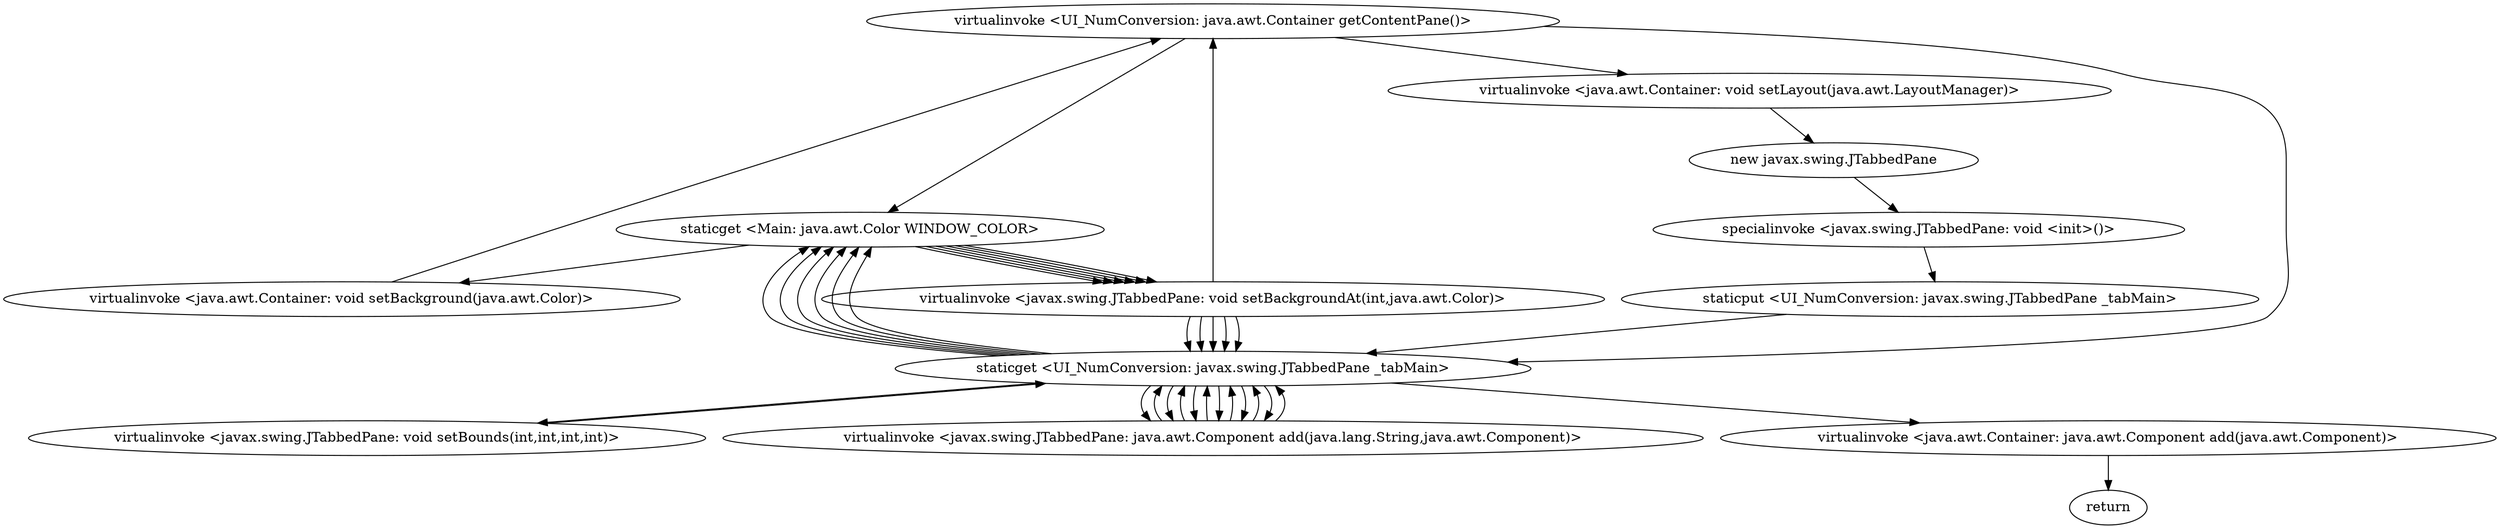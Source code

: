 digraph "" {
"virtualinvoke <UI_NumConversion: java.awt.Container getContentPane()>";
 "virtualinvoke <UI_NumConversion: java.awt.Container getContentPane()>"->"staticget <Main: java.awt.Color WINDOW_COLOR>";
 "staticget <Main: java.awt.Color WINDOW_COLOR>"->"virtualinvoke <java.awt.Container: void setBackground(java.awt.Color)>";
 "virtualinvoke <java.awt.Container: void setBackground(java.awt.Color)>"->"virtualinvoke <UI_NumConversion: java.awt.Container getContentPane()>";
 "virtualinvoke <UI_NumConversion: java.awt.Container getContentPane()>"->"virtualinvoke <java.awt.Container: void setLayout(java.awt.LayoutManager)>";
 "virtualinvoke <java.awt.Container: void setLayout(java.awt.LayoutManager)>"->"new javax.swing.JTabbedPane";
 "new javax.swing.JTabbedPane"->"specialinvoke <javax.swing.JTabbedPane: void <init>()>";
 "specialinvoke <javax.swing.JTabbedPane: void <init>()>"->"staticput <UI_NumConversion: javax.swing.JTabbedPane _tabMain>";
 "staticput <UI_NumConversion: javax.swing.JTabbedPane _tabMain>"->"staticget <UI_NumConversion: javax.swing.JTabbedPane _tabMain>";
 "staticget <UI_NumConversion: javax.swing.JTabbedPane _tabMain>"->"virtualinvoke <javax.swing.JTabbedPane: void setBounds(int,int,int,int)>";
 "virtualinvoke <javax.swing.JTabbedPane: void setBounds(int,int,int,int)>"->"staticget <UI_NumConversion: javax.swing.JTabbedPane _tabMain>";
 "staticget <UI_NumConversion: javax.swing.JTabbedPane _tabMain>"->"virtualinvoke <javax.swing.JTabbedPane: java.awt.Component add(java.lang.String,java.awt.Component)>";
 "virtualinvoke <javax.swing.JTabbedPane: java.awt.Component add(java.lang.String,java.awt.Component)>"->"staticget <UI_NumConversion: javax.swing.JTabbedPane _tabMain>";
 "staticget <UI_NumConversion: javax.swing.JTabbedPane _tabMain>"->"staticget <Main: java.awt.Color WINDOW_COLOR>";
 "staticget <Main: java.awt.Color WINDOW_COLOR>"->"virtualinvoke <javax.swing.JTabbedPane: void setBackgroundAt(int,java.awt.Color)>";
 "virtualinvoke <javax.swing.JTabbedPane: void setBackgroundAt(int,java.awt.Color)>"->"staticget <UI_NumConversion: javax.swing.JTabbedPane _tabMain>";
 "staticget <UI_NumConversion: javax.swing.JTabbedPane _tabMain>"->"virtualinvoke <javax.swing.JTabbedPane: java.awt.Component add(java.lang.String,java.awt.Component)>";
 "virtualinvoke <javax.swing.JTabbedPane: java.awt.Component add(java.lang.String,java.awt.Component)>"->"staticget <UI_NumConversion: javax.swing.JTabbedPane _tabMain>";
 "staticget <UI_NumConversion: javax.swing.JTabbedPane _tabMain>"->"staticget <Main: java.awt.Color WINDOW_COLOR>";
 "staticget <Main: java.awt.Color WINDOW_COLOR>"->"virtualinvoke <javax.swing.JTabbedPane: void setBackgroundAt(int,java.awt.Color)>";
 "virtualinvoke <javax.swing.JTabbedPane: void setBackgroundAt(int,java.awt.Color)>"->"staticget <UI_NumConversion: javax.swing.JTabbedPane _tabMain>";
 "staticget <UI_NumConversion: javax.swing.JTabbedPane _tabMain>"->"virtualinvoke <javax.swing.JTabbedPane: java.awt.Component add(java.lang.String,java.awt.Component)>";
 "virtualinvoke <javax.swing.JTabbedPane: java.awt.Component add(java.lang.String,java.awt.Component)>"->"staticget <UI_NumConversion: javax.swing.JTabbedPane _tabMain>";
 "staticget <UI_NumConversion: javax.swing.JTabbedPane _tabMain>"->"staticget <Main: java.awt.Color WINDOW_COLOR>";
 "staticget <Main: java.awt.Color WINDOW_COLOR>"->"virtualinvoke <javax.swing.JTabbedPane: void setBackgroundAt(int,java.awt.Color)>";
 "virtualinvoke <javax.swing.JTabbedPane: void setBackgroundAt(int,java.awt.Color)>"->"staticget <UI_NumConversion: javax.swing.JTabbedPane _tabMain>";
 "staticget <UI_NumConversion: javax.swing.JTabbedPane _tabMain>"->"virtualinvoke <javax.swing.JTabbedPane: java.awt.Component add(java.lang.String,java.awt.Component)>";
 "virtualinvoke <javax.swing.JTabbedPane: java.awt.Component add(java.lang.String,java.awt.Component)>"->"staticget <UI_NumConversion: javax.swing.JTabbedPane _tabMain>";
 "staticget <UI_NumConversion: javax.swing.JTabbedPane _tabMain>"->"staticget <Main: java.awt.Color WINDOW_COLOR>";
 "staticget <Main: java.awt.Color WINDOW_COLOR>"->"virtualinvoke <javax.swing.JTabbedPane: void setBackgroundAt(int,java.awt.Color)>";
 "virtualinvoke <javax.swing.JTabbedPane: void setBackgroundAt(int,java.awt.Color)>"->"staticget <UI_NumConversion: javax.swing.JTabbedPane _tabMain>";
 "staticget <UI_NumConversion: javax.swing.JTabbedPane _tabMain>"->"virtualinvoke <javax.swing.JTabbedPane: java.awt.Component add(java.lang.String,java.awt.Component)>";
 "virtualinvoke <javax.swing.JTabbedPane: java.awt.Component add(java.lang.String,java.awt.Component)>"->"staticget <UI_NumConversion: javax.swing.JTabbedPane _tabMain>";
 "staticget <UI_NumConversion: javax.swing.JTabbedPane _tabMain>"->"staticget <Main: java.awt.Color WINDOW_COLOR>";
 "staticget <Main: java.awt.Color WINDOW_COLOR>"->"virtualinvoke <javax.swing.JTabbedPane: void setBackgroundAt(int,java.awt.Color)>";
 "virtualinvoke <javax.swing.JTabbedPane: void setBackgroundAt(int,java.awt.Color)>"->"staticget <UI_NumConversion: javax.swing.JTabbedPane _tabMain>";
 "staticget <UI_NumConversion: javax.swing.JTabbedPane _tabMain>"->"virtualinvoke <javax.swing.JTabbedPane: java.awt.Component add(java.lang.String,java.awt.Component)>";
 "virtualinvoke <javax.swing.JTabbedPane: java.awt.Component add(java.lang.String,java.awt.Component)>"->"staticget <UI_NumConversion: javax.swing.JTabbedPane _tabMain>";
 "staticget <UI_NumConversion: javax.swing.JTabbedPane _tabMain>"->"staticget <Main: java.awt.Color WINDOW_COLOR>";
 "staticget <Main: java.awt.Color WINDOW_COLOR>"->"virtualinvoke <javax.swing.JTabbedPane: void setBackgroundAt(int,java.awt.Color)>";
 "virtualinvoke <javax.swing.JTabbedPane: void setBackgroundAt(int,java.awt.Color)>"->"virtualinvoke <UI_NumConversion: java.awt.Container getContentPane()>";
 "virtualinvoke <UI_NumConversion: java.awt.Container getContentPane()>"->"staticget <UI_NumConversion: javax.swing.JTabbedPane _tabMain>";
 "staticget <UI_NumConversion: javax.swing.JTabbedPane _tabMain>"->"virtualinvoke <java.awt.Container: java.awt.Component add(java.awt.Component)>";
 "virtualinvoke <java.awt.Container: java.awt.Component add(java.awt.Component)>"->"return";
}
